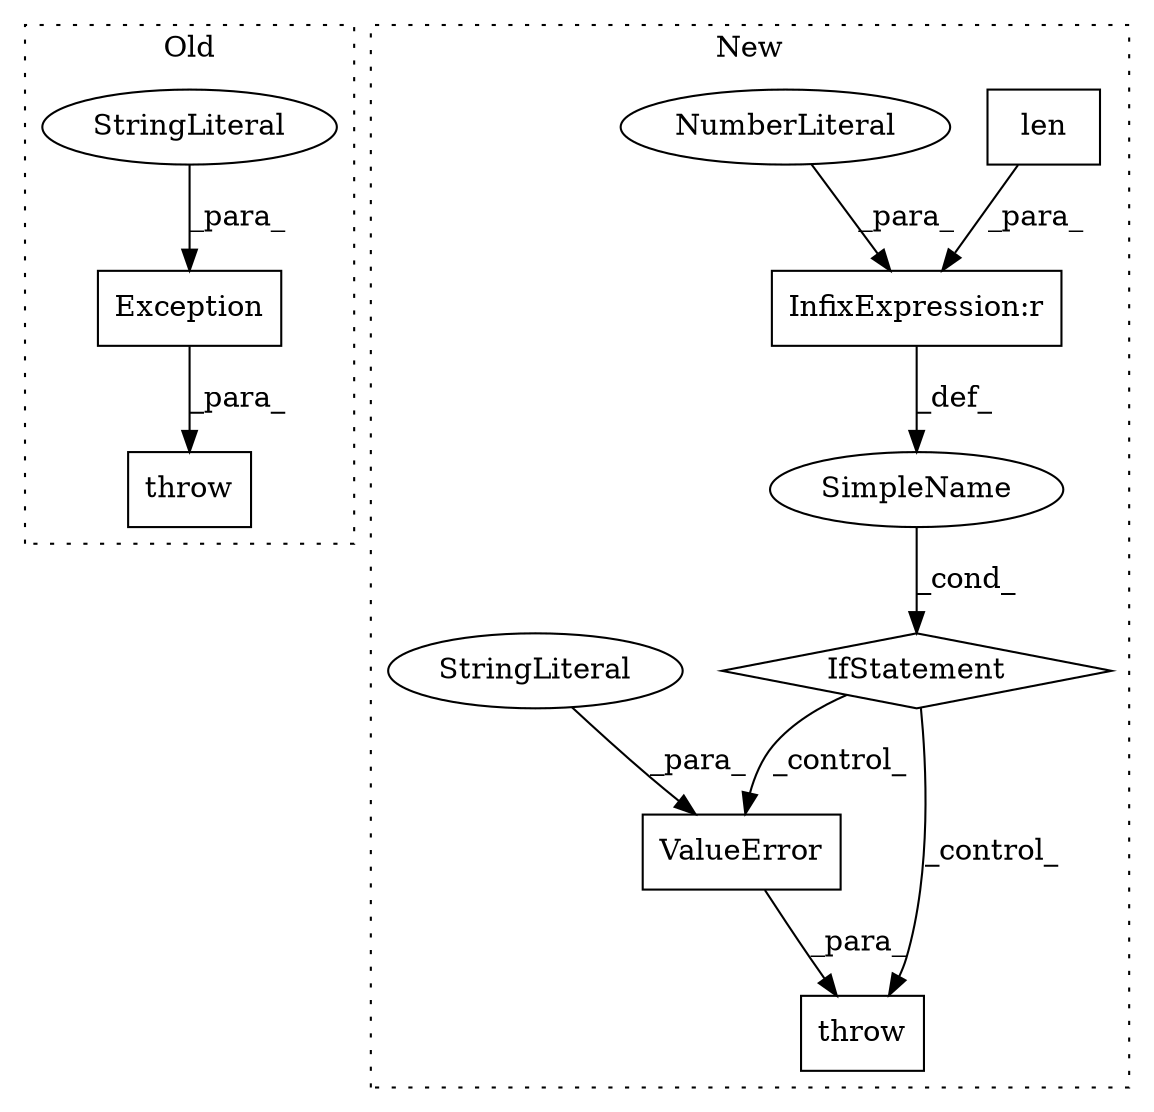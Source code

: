 digraph G {
subgraph cluster0 {
1 [label="Exception" a="32" s="29343,29382" l="10,1" shape="box"];
3 [label="throw" a="53" s="29337" l="6" shape="box"];
7 [label="StringLiteral" a="45" s="29353" l="29" shape="ellipse"];
label = "Old";
style="dotted";
}
subgraph cluster1 {
2 [label="len" a="32" s="29741,29759" l="4,1" shape="box"];
4 [label="IfStatement" a="25" s="29737,29765" l="4,2" shape="diamond"];
5 [label="InfixExpression:r" a="27" s="29760" l="4" shape="box"];
6 [label="NumberLiteral" a="34" s="29764" l="1" shape="ellipse"];
8 [label="SimpleName" a="42" s="" l="" shape="ellipse"];
9 [label="throw" a="53" s="29779" l="6" shape="box"];
10 [label="ValueError" a="32" s="29785,29985" l="11,1" shape="box"];
11 [label="StringLiteral" a="45" s="29796" l="189" shape="ellipse"];
label = "New";
style="dotted";
}
1 -> 3 [label="_para_"];
2 -> 5 [label="_para_"];
4 -> 9 [label="_control_"];
4 -> 10 [label="_control_"];
5 -> 8 [label="_def_"];
6 -> 5 [label="_para_"];
7 -> 1 [label="_para_"];
8 -> 4 [label="_cond_"];
10 -> 9 [label="_para_"];
11 -> 10 [label="_para_"];
}